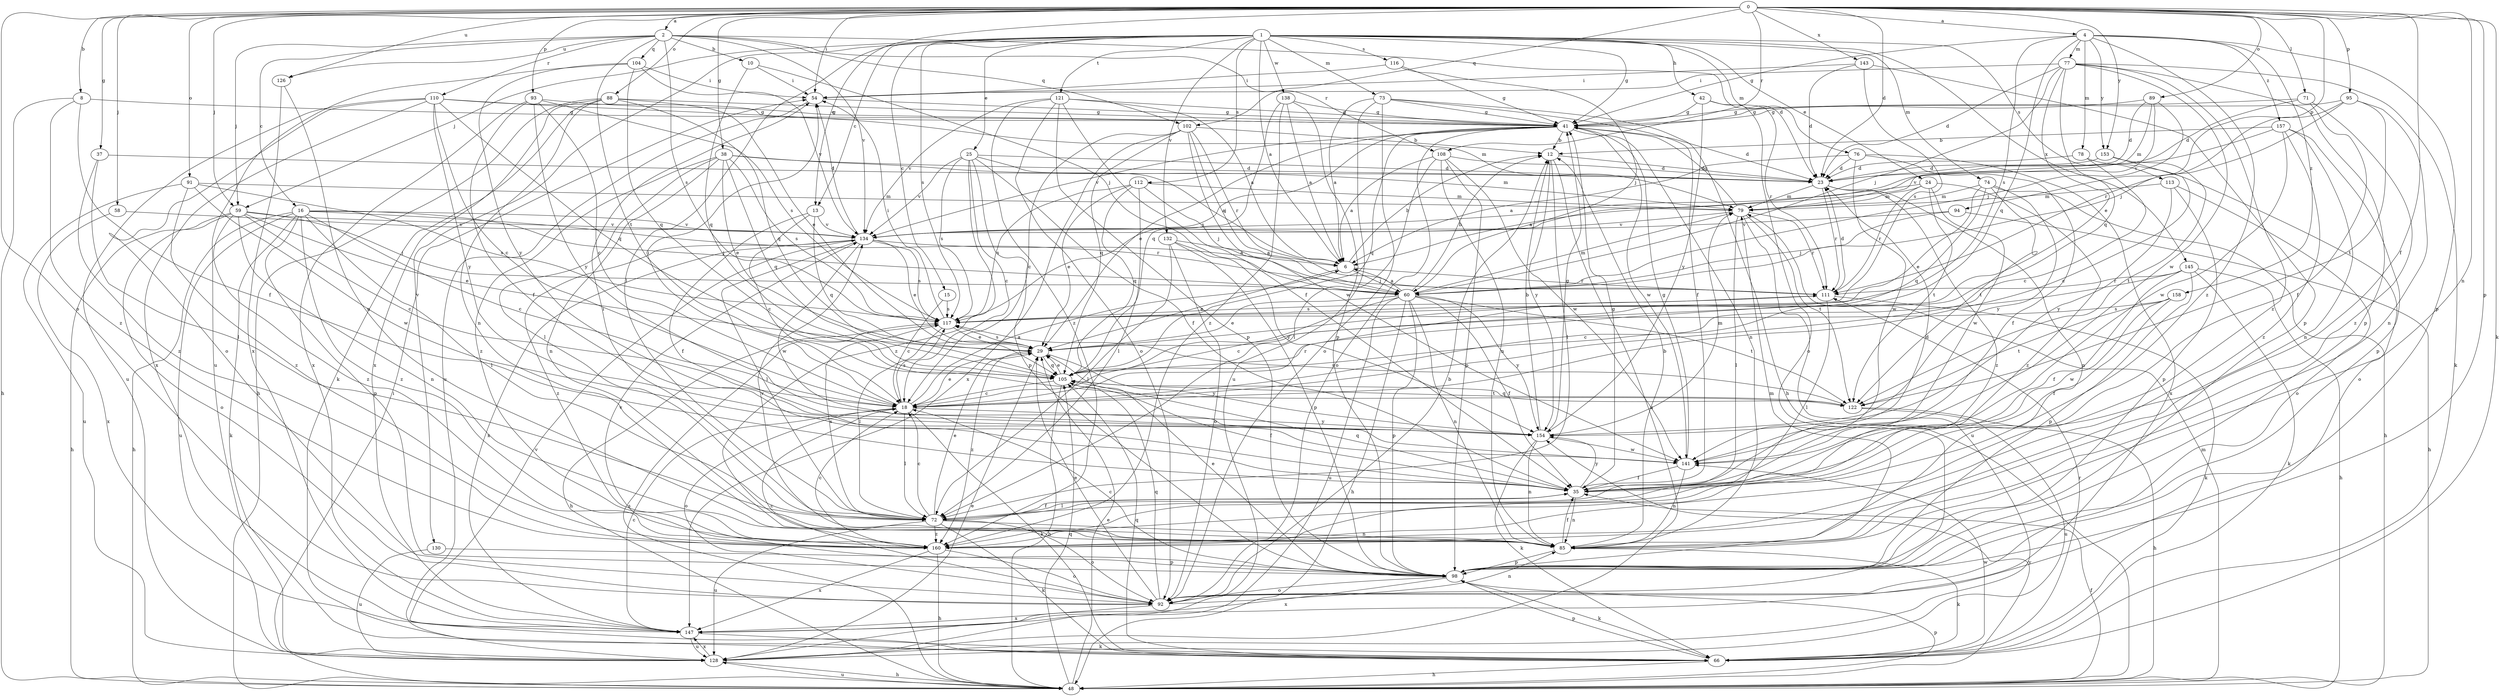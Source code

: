 strict digraph  {
0;
1;
2;
4;
6;
8;
10;
12;
13;
15;
16;
18;
23;
24;
25;
29;
35;
37;
38;
41;
42;
48;
54;
58;
59;
60;
66;
71;
72;
73;
74;
76;
77;
78;
79;
85;
88;
89;
91;
92;
93;
94;
95;
98;
102;
104;
105;
108;
110;
111;
112;
113;
116;
117;
121;
122;
126;
128;
130;
132;
134;
138;
141;
143;
145;
147;
153;
154;
157;
158;
160;
0 -> 2  [label=a];
0 -> 4  [label=a];
0 -> 8  [label=b];
0 -> 13  [label=c];
0 -> 23  [label=d];
0 -> 35  [label=f];
0 -> 37  [label=g];
0 -> 38  [label=g];
0 -> 54  [label=i];
0 -> 58  [label=j];
0 -> 59  [label=j];
0 -> 66  [label=k];
0 -> 71  [label=l];
0 -> 85  [label=n];
0 -> 88  [label=o];
0 -> 89  [label=o];
0 -> 91  [label=o];
0 -> 92  [label=o];
0 -> 93  [label=p];
0 -> 94  [label=p];
0 -> 95  [label=p];
0 -> 98  [label=p];
0 -> 102  [label=q];
0 -> 108  [label=r];
0 -> 126  [label=u];
0 -> 143  [label=x];
0 -> 153  [label=y];
1 -> 6  [label=a];
1 -> 13  [label=c];
1 -> 15  [label=c];
1 -> 24  [label=e];
1 -> 25  [label=e];
1 -> 41  [label=g];
1 -> 42  [label=h];
1 -> 59  [label=j];
1 -> 72  [label=l];
1 -> 73  [label=m];
1 -> 74  [label=m];
1 -> 76  [label=m];
1 -> 112  [label=s];
1 -> 113  [label=s];
1 -> 116  [label=s];
1 -> 117  [label=s];
1 -> 121  [label=t];
1 -> 130  [label=v];
1 -> 132  [label=v];
1 -> 138  [label=w];
1 -> 145  [label=x];
2 -> 10  [label=b];
2 -> 16  [label=c];
2 -> 23  [label=d];
2 -> 59  [label=j];
2 -> 102  [label=q];
2 -> 104  [label=q];
2 -> 108  [label=r];
2 -> 110  [label=r];
2 -> 117  [label=s];
2 -> 122  [label=t];
2 -> 126  [label=u];
2 -> 134  [label=v];
4 -> 41  [label=g];
4 -> 77  [label=m];
4 -> 78  [label=m];
4 -> 98  [label=p];
4 -> 105  [label=q];
4 -> 117  [label=s];
4 -> 153  [label=y];
4 -> 157  [label=z];
4 -> 158  [label=z];
4 -> 160  [label=z];
6 -> 12  [label=b];
6 -> 29  [label=e];
6 -> 60  [label=j];
6 -> 111  [label=r];
8 -> 35  [label=f];
8 -> 41  [label=g];
8 -> 48  [label=h];
8 -> 160  [label=z];
10 -> 54  [label=i];
10 -> 60  [label=j];
10 -> 105  [label=q];
12 -> 23  [label=d];
12 -> 72  [label=l];
12 -> 128  [label=u];
12 -> 154  [label=y];
13 -> 18  [label=c];
13 -> 35  [label=f];
13 -> 105  [label=q];
13 -> 134  [label=v];
15 -> 18  [label=c];
15 -> 117  [label=s];
16 -> 18  [label=c];
16 -> 48  [label=h];
16 -> 60  [label=j];
16 -> 66  [label=k];
16 -> 72  [label=l];
16 -> 98  [label=p];
16 -> 111  [label=r];
16 -> 128  [label=u];
16 -> 134  [label=v];
16 -> 160  [label=z];
18 -> 6  [label=a];
18 -> 29  [label=e];
18 -> 54  [label=i];
18 -> 66  [label=k];
18 -> 72  [label=l];
18 -> 92  [label=o];
18 -> 111  [label=r];
18 -> 117  [label=s];
18 -> 154  [label=y];
23 -> 79  [label=m];
23 -> 85  [label=n];
23 -> 111  [label=r];
23 -> 160  [label=z];
24 -> 6  [label=a];
24 -> 79  [label=m];
24 -> 111  [label=r];
24 -> 122  [label=t];
24 -> 141  [label=w];
24 -> 160  [label=z];
25 -> 6  [label=a];
25 -> 18  [label=c];
25 -> 23  [label=d];
25 -> 35  [label=f];
25 -> 98  [label=p];
25 -> 117  [label=s];
25 -> 134  [label=v];
25 -> 160  [label=z];
29 -> 105  [label=q];
29 -> 117  [label=s];
29 -> 154  [label=y];
29 -> 160  [label=z];
35 -> 23  [label=d];
35 -> 41  [label=g];
35 -> 72  [label=l];
35 -> 85  [label=n];
35 -> 105  [label=q];
35 -> 154  [label=y];
37 -> 23  [label=d];
37 -> 72  [label=l];
37 -> 160  [label=z];
38 -> 23  [label=d];
38 -> 29  [label=e];
38 -> 72  [label=l];
38 -> 79  [label=m];
38 -> 85  [label=n];
38 -> 105  [label=q];
38 -> 117  [label=s];
38 -> 160  [label=z];
41 -> 12  [label=b];
41 -> 23  [label=d];
41 -> 29  [label=e];
41 -> 85  [label=n];
41 -> 92  [label=o];
41 -> 105  [label=q];
41 -> 117  [label=s];
41 -> 134  [label=v];
41 -> 141  [label=w];
42 -> 41  [label=g];
42 -> 92  [label=o];
42 -> 111  [label=r];
42 -> 154  [label=y];
48 -> 29  [label=e];
48 -> 35  [label=f];
48 -> 54  [label=i];
48 -> 79  [label=m];
48 -> 98  [label=p];
48 -> 105  [label=q];
48 -> 117  [label=s];
48 -> 128  [label=u];
48 -> 154  [label=y];
54 -> 41  [label=g];
54 -> 128  [label=u];
58 -> 134  [label=v];
58 -> 147  [label=x];
59 -> 18  [label=c];
59 -> 29  [label=e];
59 -> 48  [label=h];
59 -> 60  [label=j];
59 -> 85  [label=n];
59 -> 92  [label=o];
59 -> 134  [label=v];
59 -> 160  [label=z];
60 -> 6  [label=a];
60 -> 12  [label=b];
60 -> 18  [label=c];
60 -> 29  [label=e];
60 -> 35  [label=f];
60 -> 48  [label=h];
60 -> 79  [label=m];
60 -> 85  [label=n];
60 -> 98  [label=p];
60 -> 122  [label=t];
60 -> 128  [label=u];
60 -> 154  [label=y];
66 -> 48  [label=h];
66 -> 98  [label=p];
66 -> 105  [label=q];
66 -> 111  [label=r];
66 -> 134  [label=v];
66 -> 141  [label=w];
71 -> 23  [label=d];
71 -> 35  [label=f];
71 -> 41  [label=g];
71 -> 160  [label=z];
72 -> 18  [label=c];
72 -> 29  [label=e];
72 -> 35  [label=f];
72 -> 54  [label=i];
72 -> 66  [label=k];
72 -> 85  [label=n];
72 -> 92  [label=o];
72 -> 117  [label=s];
72 -> 128  [label=u];
72 -> 160  [label=z];
73 -> 6  [label=a];
73 -> 35  [label=f];
73 -> 41  [label=g];
73 -> 48  [label=h];
73 -> 92  [label=o];
73 -> 128  [label=u];
74 -> 29  [label=e];
74 -> 48  [label=h];
74 -> 79  [label=m];
74 -> 105  [label=q];
74 -> 122  [label=t];
74 -> 154  [label=y];
76 -> 6  [label=a];
76 -> 23  [label=d];
76 -> 35  [label=f];
76 -> 141  [label=w];
76 -> 147  [label=x];
77 -> 23  [label=d];
77 -> 29  [label=e];
77 -> 54  [label=i];
77 -> 60  [label=j];
77 -> 66  [label=k];
77 -> 98  [label=p];
77 -> 105  [label=q];
77 -> 141  [label=w];
77 -> 160  [label=z];
78 -> 18  [label=c];
78 -> 23  [label=d];
78 -> 92  [label=o];
79 -> 41  [label=g];
79 -> 72  [label=l];
79 -> 111  [label=r];
79 -> 122  [label=t];
79 -> 128  [label=u];
79 -> 134  [label=v];
85 -> 12  [label=b];
85 -> 35  [label=f];
85 -> 66  [label=k];
85 -> 98  [label=p];
85 -> 134  [label=v];
88 -> 29  [label=e];
88 -> 41  [label=g];
88 -> 48  [label=h];
88 -> 66  [label=k];
88 -> 85  [label=n];
88 -> 105  [label=q];
88 -> 147  [label=x];
89 -> 23  [label=d];
89 -> 41  [label=g];
89 -> 60  [label=j];
89 -> 79  [label=m];
89 -> 134  [label=v];
91 -> 79  [label=m];
91 -> 117  [label=s];
91 -> 128  [label=u];
91 -> 141  [label=w];
91 -> 160  [label=z];
92 -> 12  [label=b];
92 -> 18  [label=c];
92 -> 29  [label=e];
92 -> 85  [label=n];
92 -> 105  [label=q];
92 -> 147  [label=x];
93 -> 18  [label=c];
93 -> 35  [label=f];
93 -> 41  [label=g];
93 -> 117  [label=s];
93 -> 147  [label=x];
93 -> 154  [label=y];
94 -> 48  [label=h];
94 -> 60  [label=j];
94 -> 134  [label=v];
95 -> 41  [label=g];
95 -> 60  [label=j];
95 -> 85  [label=n];
95 -> 111  [label=r];
95 -> 122  [label=t];
98 -> 18  [label=c];
98 -> 29  [label=e];
98 -> 66  [label=k];
98 -> 79  [label=m];
98 -> 92  [label=o];
98 -> 134  [label=v];
98 -> 147  [label=x];
102 -> 12  [label=b];
102 -> 18  [label=c];
102 -> 60  [label=j];
102 -> 105  [label=q];
102 -> 111  [label=r];
102 -> 141  [label=w];
102 -> 147  [label=x];
104 -> 54  [label=i];
104 -> 105  [label=q];
104 -> 128  [label=u];
104 -> 134  [label=v];
104 -> 154  [label=y];
105 -> 18  [label=c];
105 -> 29  [label=e];
105 -> 35  [label=f];
105 -> 48  [label=h];
105 -> 122  [label=t];
108 -> 6  [label=a];
108 -> 23  [label=d];
108 -> 72  [label=l];
108 -> 85  [label=n];
108 -> 98  [label=p];
108 -> 141  [label=w];
110 -> 18  [label=c];
110 -> 41  [label=g];
110 -> 79  [label=m];
110 -> 92  [label=o];
110 -> 105  [label=q];
110 -> 128  [label=u];
110 -> 147  [label=x];
110 -> 154  [label=y];
111 -> 23  [label=d];
111 -> 66  [label=k];
111 -> 72  [label=l];
111 -> 117  [label=s];
112 -> 29  [label=e];
112 -> 60  [label=j];
112 -> 72  [label=l];
112 -> 79  [label=m];
112 -> 105  [label=q];
112 -> 117  [label=s];
113 -> 79  [label=m];
113 -> 92  [label=o];
113 -> 98  [label=p];
113 -> 154  [label=y];
116 -> 41  [label=g];
116 -> 54  [label=i];
116 -> 60  [label=j];
117 -> 29  [label=e];
117 -> 48  [label=h];
117 -> 54  [label=i];
117 -> 72  [label=l];
121 -> 6  [label=a];
121 -> 35  [label=f];
121 -> 41  [label=g];
121 -> 92  [label=o];
121 -> 98  [label=p];
121 -> 134  [label=v];
121 -> 160  [label=z];
122 -> 48  [label=h];
122 -> 105  [label=q];
122 -> 117  [label=s];
122 -> 128  [label=u];
126 -> 85  [label=n];
126 -> 147  [label=x];
128 -> 29  [label=e];
128 -> 48  [label=h];
128 -> 147  [label=x];
130 -> 98  [label=p];
130 -> 128  [label=u];
132 -> 6  [label=a];
132 -> 72  [label=l];
132 -> 92  [label=o];
132 -> 98  [label=p];
132 -> 154  [label=y];
134 -> 6  [label=a];
134 -> 29  [label=e];
134 -> 54  [label=i];
134 -> 72  [label=l];
134 -> 117  [label=s];
134 -> 141  [label=w];
134 -> 147  [label=x];
134 -> 160  [label=z];
138 -> 6  [label=a];
138 -> 41  [label=g];
138 -> 98  [label=p];
138 -> 105  [label=q];
138 -> 160  [label=z];
141 -> 35  [label=f];
141 -> 41  [label=g];
141 -> 85  [label=n];
143 -> 23  [label=d];
143 -> 54  [label=i];
143 -> 98  [label=p];
143 -> 117  [label=s];
145 -> 18  [label=c];
145 -> 35  [label=f];
145 -> 48  [label=h];
145 -> 66  [label=k];
145 -> 98  [label=p];
145 -> 111  [label=r];
147 -> 18  [label=c];
147 -> 66  [label=k];
147 -> 128  [label=u];
153 -> 18  [label=c];
153 -> 23  [label=d];
153 -> 122  [label=t];
154 -> 12  [label=b];
154 -> 41  [label=g];
154 -> 66  [label=k];
154 -> 79  [label=m];
154 -> 85  [label=n];
154 -> 141  [label=w];
157 -> 12  [label=b];
157 -> 85  [label=n];
157 -> 98  [label=p];
157 -> 134  [label=v];
157 -> 141  [label=w];
157 -> 160  [label=z];
158 -> 35  [label=f];
158 -> 117  [label=s];
158 -> 122  [label=t];
158 -> 141  [label=w];
160 -> 18  [label=c];
160 -> 48  [label=h];
160 -> 92  [label=o];
160 -> 147  [label=x];
}
